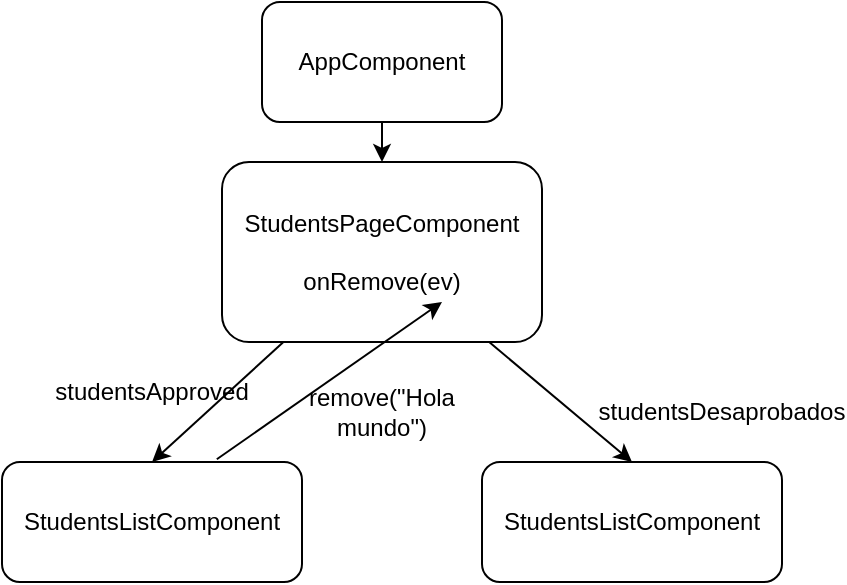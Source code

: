 <mxfile>
    <diagram id="S2WNnTQ7QV9cm2rDSslM" name="Page-1">
        <mxGraphModel dx="386" dy="229" grid="1" gridSize="10" guides="1" tooltips="1" connect="1" arrows="1" fold="1" page="1" pageScale="1" pageWidth="850" pageHeight="1100" math="0" shadow="0">
            <root>
                <mxCell id="0"/>
                <mxCell id="1" parent="0"/>
                <mxCell id="8" style="edgeStyle=none;html=1;entryX=0.5;entryY=0;entryDx=0;entryDy=0;" parent="1" source="2" target="3" edge="1">
                    <mxGeometry relative="1" as="geometry"/>
                </mxCell>
                <mxCell id="2" value="AppComponent" style="rounded=1;whiteSpace=wrap;html=1;" parent="1" vertex="1">
                    <mxGeometry x="230" y="270" width="120" height="60" as="geometry"/>
                </mxCell>
                <mxCell id="6" style="edgeStyle=none;html=1;entryX=0.5;entryY=0;entryDx=0;entryDy=0;" parent="1" source="3" target="4" edge="1">
                    <mxGeometry relative="1" as="geometry"/>
                </mxCell>
                <mxCell id="7" style="edgeStyle=none;html=1;entryX=0.5;entryY=0;entryDx=0;entryDy=0;" parent="1" source="3" target="5" edge="1">
                    <mxGeometry relative="1" as="geometry"/>
                </mxCell>
                <mxCell id="3" value="StudentsPageComponent&lt;br&gt;&lt;br&gt;onRemove(ev)" style="rounded=1;whiteSpace=wrap;html=1;" parent="1" vertex="1">
                    <mxGeometry x="210" y="350" width="160" height="90" as="geometry"/>
                </mxCell>
                <mxCell id="4" value="StudentsListComponent" style="rounded=1;whiteSpace=wrap;html=1;" parent="1" vertex="1">
                    <mxGeometry x="100" y="500" width="150" height="60" as="geometry"/>
                </mxCell>
                <mxCell id="5" value="StudentsListComponent" style="rounded=1;whiteSpace=wrap;html=1;" parent="1" vertex="1">
                    <mxGeometry x="340" y="500" width="150" height="60" as="geometry"/>
                </mxCell>
                <mxCell id="9" value="studentsApproved" style="text;html=1;strokeColor=none;fillColor=none;align=center;verticalAlign=middle;whiteSpace=wrap;rounded=0;" parent="1" vertex="1">
                    <mxGeometry x="145" y="450" width="60" height="30" as="geometry"/>
                </mxCell>
                <mxCell id="10" value="studentsDesaprobados" style="text;html=1;strokeColor=none;fillColor=none;align=center;verticalAlign=middle;whiteSpace=wrap;rounded=0;" parent="1" vertex="1">
                    <mxGeometry x="430" y="460" width="60" height="30" as="geometry"/>
                </mxCell>
                <mxCell id="13" value="remove(&quot;Hola mundo&quot;)" style="text;html=1;strokeColor=none;fillColor=none;align=center;verticalAlign=middle;whiteSpace=wrap;rounded=0;" vertex="1" parent="1">
                    <mxGeometry x="230" y="460" width="120" height="30" as="geometry"/>
                </mxCell>
                <mxCell id="14" value="" style="endArrow=classic;html=1;exitX=0.716;exitY=-0.023;exitDx=0;exitDy=0;exitPerimeter=0;" edge="1" parent="1" source="4">
                    <mxGeometry width="50" height="50" relative="1" as="geometry">
                        <mxPoint x="270" y="470" as="sourcePoint"/>
                        <mxPoint x="320" y="420" as="targetPoint"/>
                    </mxGeometry>
                </mxCell>
            </root>
        </mxGraphModel>
    </diagram>
</mxfile>
